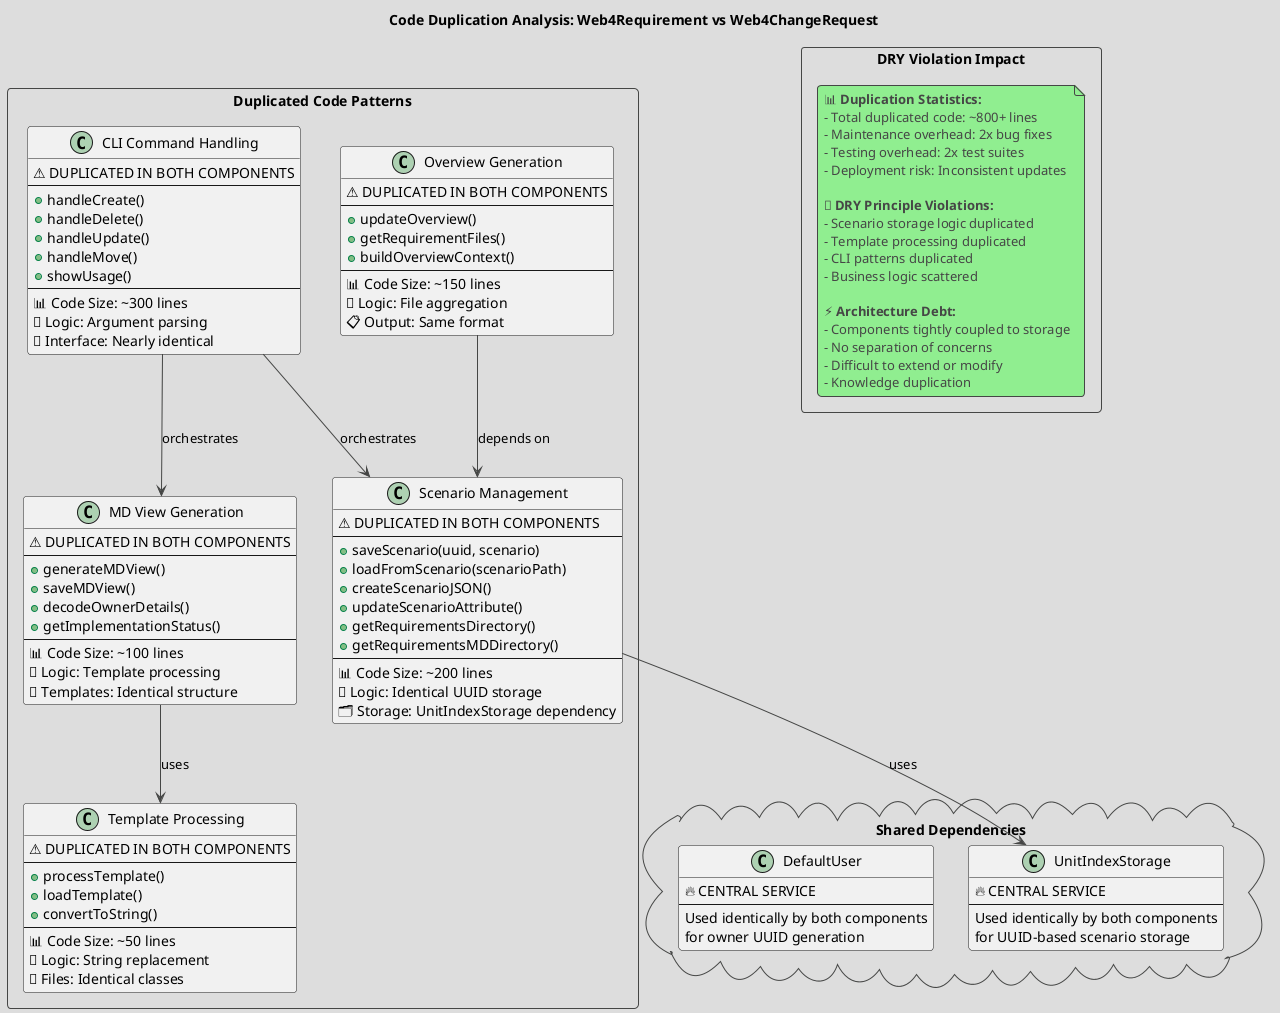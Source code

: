 @startuml DuplicationAnalysis
!theme toy
title Code Duplication Analysis: Web4Requirement vs Web4ChangeRequest

package "Duplicated Code Patterns" <<Rectangle>> {
  
  class "Scenario Management" as SM {
    ⚠️ DUPLICATED IN BOTH COMPONENTS
    --
    +saveScenario(uuid, scenario)
    +loadFromScenario(scenarioPath)
    +createScenarioJSON()
    +updateScenarioAttribute()
    +getRequirementsDirectory()
    +getRequirementsMDDirectory()
    --
    📊 Code Size: ~200 lines
    🔄 Logic: Identical UUID storage
    🗂️ Storage: UnitIndexStorage dependency
  }
  
  class "MD View Generation" as MDV {
    ⚠️ DUPLICATED IN BOTH COMPONENTS
    --
    +generateMDView()
    +saveMDView()
    +decodeOwnerDetails()
    +getImplementationStatus()
    --
    📊 Code Size: ~100 lines
    🔄 Logic: Template processing
    📝 Templates: Identical structure
  }
  
  class "CLI Command Handling" as CLI {
    ⚠️ DUPLICATED IN BOTH COMPONENTS
    --
    +handleCreate()
    +handleDelete()
    +handleUpdate()
    +handleMove()
    +showUsage()
    --
    📊 Code Size: ~300 lines
    🔄 Logic: Argument parsing
    💬 Interface: Nearly identical
  }
  
  class "Template Processing" as TP {
    ⚠️ DUPLICATED IN BOTH COMPONENTS
    --
    +processTemplate()
    +loadTemplate()
    +convertToString()
    --
    📊 Code Size: ~50 lines
    🔄 Logic: String replacement
    📁 Files: Identical classes
  }
  
  class "Overview Generation" as OG {
    ⚠️ DUPLICATED IN BOTH COMPONENTS
    --
    +updateOverview()
    +getRequirementFiles()
    +buildOverviewContext()
    --
    📊 Code Size: ~150 lines
    🔄 Logic: File aggregation
    📋 Output: Same format
  }
}

package "Shared Dependencies" <<Cloud>> {
  class UnitIndexStorage {
    🔥 CENTRAL SERVICE
    --
    Used identically by both components
    for UUID-based scenario storage
  }
  
  class DefaultUser {
    🔥 CENTRAL SERVICE
    --
    Used identically by both components
    for owner UUID generation
  }
}

package "DRY Violation Impact" <<Rectangle>> {
  note as DRYImpact
    📊 **Duplication Statistics:**
    - Total duplicated code: ~800+ lines
    - Maintenance overhead: 2x bug fixes
    - Testing overhead: 2x test suites
    - Deployment risk: Inconsistent updates
    
    🎯 **DRY Principle Violations:**
    - Scenario storage logic duplicated
    - Template processing duplicated
    - CLI patterns duplicated
    - Business logic scattered
    
    ⚡ **Architecture Debt:**
    - Components tightly coupled to storage
    - No separation of concerns
    - Difficult to extend or modify
    - Knowledge duplication
  end note
}

SM --> UnitIndexStorage : uses
MDV --> TP : uses
CLI --> SM : orchestrates
CLI --> MDV : orchestrates
OG --> SM : depends on

@enduml
